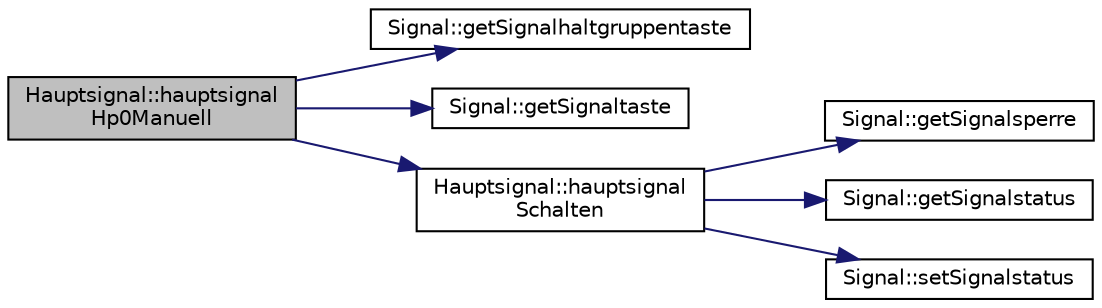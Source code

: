 digraph "Hauptsignal::hauptsignalHp0Manuell"
{
 // LATEX_PDF_SIZE
  edge [fontname="Helvetica",fontsize="10",labelfontname="Helvetica",labelfontsize="10"];
  node [fontname="Helvetica",fontsize="10",shape=record];
  rankdir="LR";
  Node1 [label="Hauptsignal::hauptsignal\lHp0Manuell",height=0.2,width=0.4,color="black", fillcolor="grey75", style="filled", fontcolor="black",tooltip=" "];
  Node1 -> Node2 [color="midnightblue",fontsize="10",style="solid",fontname="Helvetica"];
  Node2 [label="Signal::getSignalhaltgruppentaste",height=0.2,width=0.4,color="black", fillcolor="white", style="filled",URL="$class_signal.html#a739e36755ab8a74a98e52b039b93b537",tooltip=" "];
  Node1 -> Node3 [color="midnightblue",fontsize="10",style="solid",fontname="Helvetica"];
  Node3 [label="Signal::getSignaltaste",height=0.2,width=0.4,color="black", fillcolor="white", style="filled",URL="$class_signal.html#a0eb2bd8ba8785c4a30ccf3a0427f8bc4",tooltip=" "];
  Node1 -> Node4 [color="midnightblue",fontsize="10",style="solid",fontname="Helvetica"];
  Node4 [label="Hauptsignal::hauptsignal\lSchalten",height=0.2,width=0.4,color="black", fillcolor="white", style="filled",URL="$class_hauptsignal.html#a3bced16c632f995ff8bb650011689de2",tooltip=" "];
  Node4 -> Node5 [color="midnightblue",fontsize="10",style="solid",fontname="Helvetica"];
  Node5 [label="Signal::getSignalsperre",height=0.2,width=0.4,color="black", fillcolor="white", style="filled",URL="$class_signal.html#a8fb4bb651c8066da2cacde46d2cb2f88",tooltip=" "];
  Node4 -> Node6 [color="midnightblue",fontsize="10",style="solid",fontname="Helvetica"];
  Node6 [label="Signal::getSignalstatus",height=0.2,width=0.4,color="black", fillcolor="white", style="filled",URL="$class_signal.html#ab1ed323ddcec01c04c8f27e0da6134ef",tooltip=" "];
  Node4 -> Node7 [color="midnightblue",fontsize="10",style="solid",fontname="Helvetica"];
  Node7 [label="Signal::setSignalstatus",height=0.2,width=0.4,color="black", fillcolor="white", style="filled",URL="$class_signal.html#a8ab8b7dcac64ee12f4c2459fed8a46d0",tooltip=" "];
}
